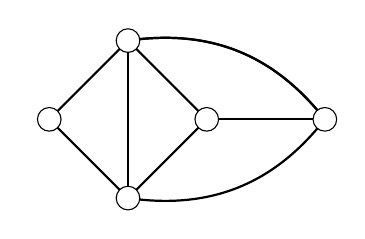 \usetikzlibrary{patterns}
\begin{tikzpicture}

\tikzstyle{edge} = [draw, thick]
\tikzstyle{vertex} = [draw] 

\begin{scope}[rotate=90]
\coordinate (A) at (-1,0);
\coordinate (B) at (1,0);
\coordinate (C) at (0,1);
\coordinate (D) at (0,-1);
\coordinate (E) at (0,-2.5);

\draw[edge] (A) -- (B);
\draw[edge] (A) -- (C) -- (B) -- (D) -- cycle;
\draw[edge] (A) to[bend right] (E);
\draw[edge] (B) to[bend left] (E);
\draw[edge] (B) to[bend left] (E);
\draw[edge] (D) to (E);

\draw[fill=white] (A) circle (0.15);
\draw[fill=white] (B) circle (0.15);
\draw[fill=white] (C) circle (0.15);
\draw[fill=white] (D) circle (0.15);
\draw[fill=white] (E) circle (0.15);

\end{scope}


\end{tikzpicture}